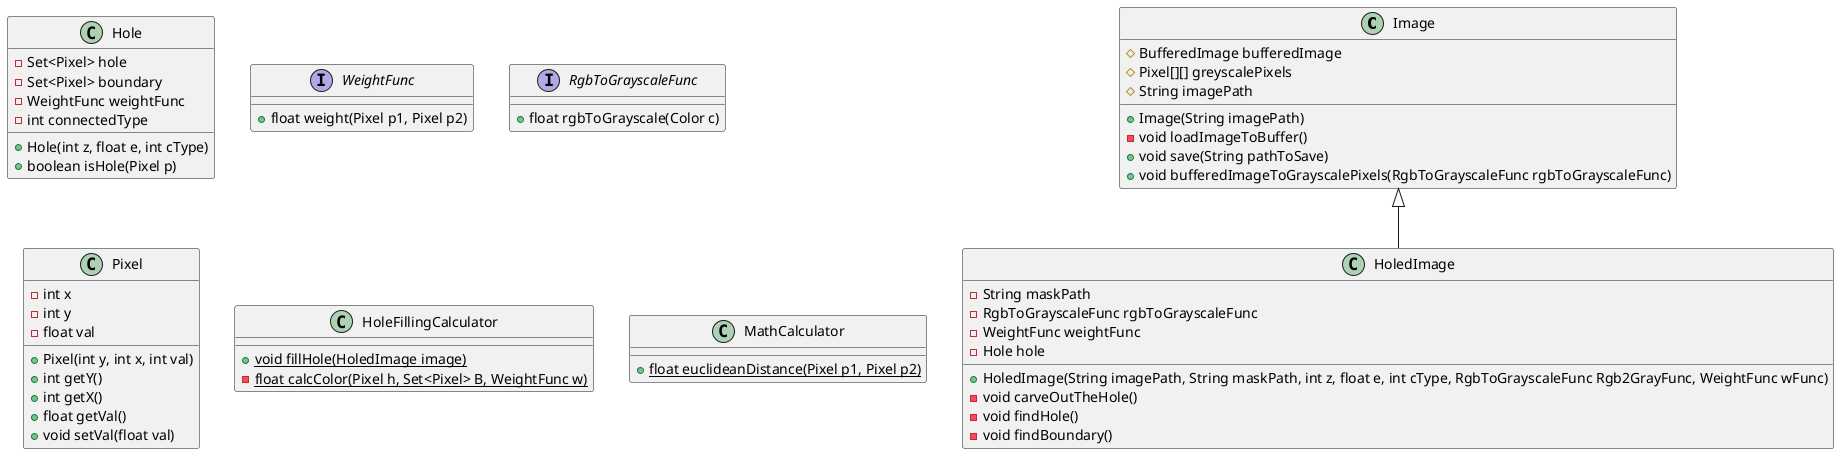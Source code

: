 @startuml
'https://plantuml.com/class-diagram

class Image{
    # BufferedImage bufferedImage
    # Pixel[][] greyscalePixels
    # String imagePath
    + Image(String imagePath)
    - void loadImageToBuffer()
    + void save(String pathToSave)
    + void bufferedImageToGrayscalePixels(RgbToGrayscaleFunc rgbToGrayscaleFunc)
}

class HoledImage extends Image{
    - String maskPath
    - RgbToGrayscaleFunc rgbToGrayscaleFunc
    - WeightFunc weightFunc
    - Hole hole
    + HoledImage(String imagePath, String maskPath, int z, float e, int cType, RgbToGrayscaleFunc Rgb2GrayFunc, WeightFunc wFunc)
    - void carveOutTheHole()
    - void findHole()
    - void findBoundary()
}

class Hole{
    - Set<Pixel> hole
    - Set<Pixel> boundary
    - WeightFunc weightFunc
    - int connectedType
    + Hole(int z, float e, int cType)
    + boolean isHole(Pixel p)
}

interface WeightFunc{
    + float weight(Pixel p1, Pixel p2)
}

interface RgbToGrayscaleFunc{
    + float rgbToGrayscale(Color c)
}

class Pixel{
    - int x
    - int y
    - float val
    + Pixel(int y, int x, int val)
    + int getY()
    + int getX()
    + float getVal()
    + void setVal(float val)
}

class HoleFillingCalculator{
    + {static} void fillHole(HoledImage image)
    - {static} float calcColor(Pixel h, Set<Pixel> B, WeightFunc w)
}

class MathCalculator{
    + {static} float euclideanDistance(Pixel p1, Pixel p2)
}

'Composition
'ParkingLot "1" *-- "many" Level : contains >

'Aggregation
'ParkingLot "1" o-- "1" Vehicle : aggregation >

@enduml